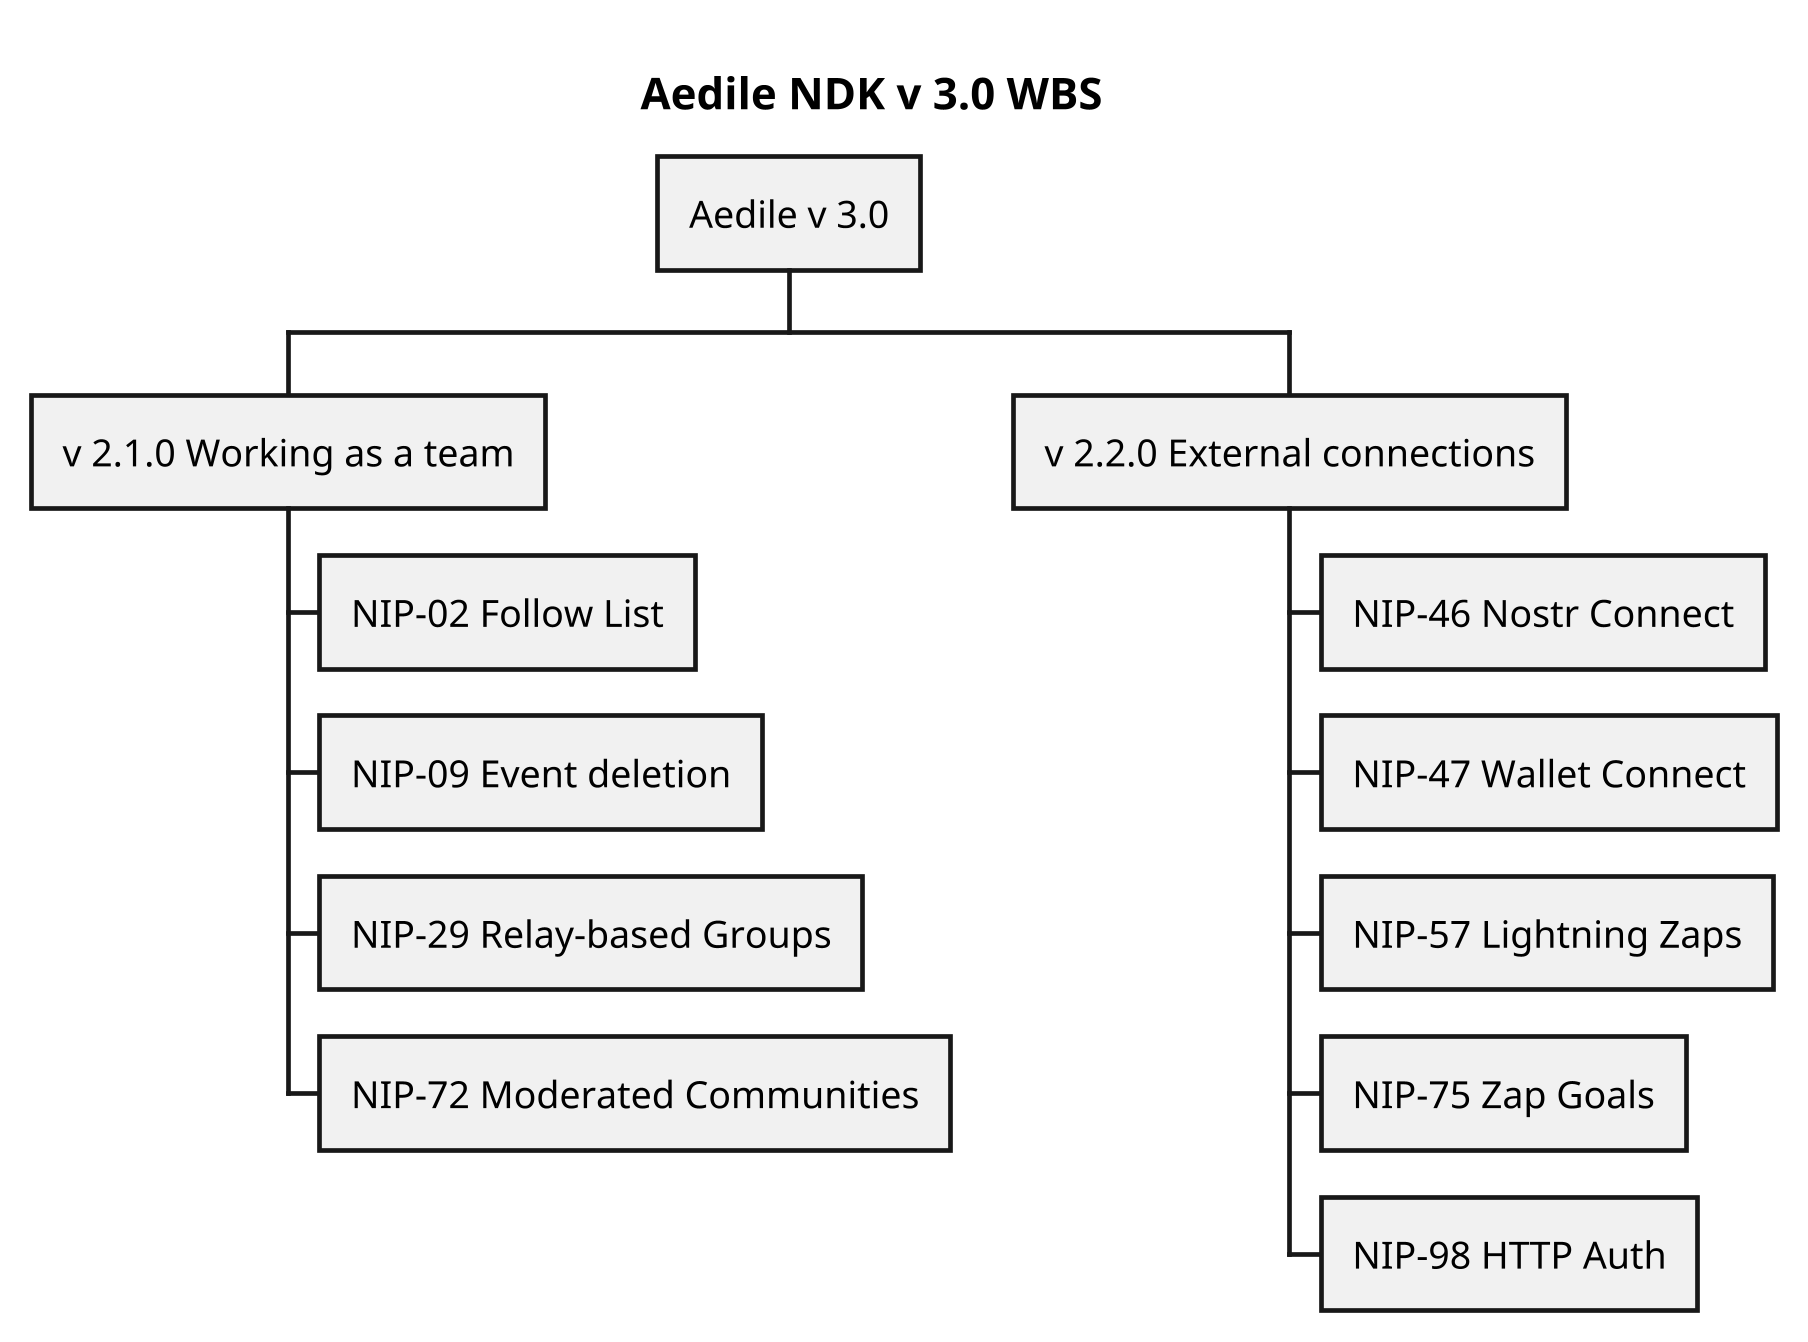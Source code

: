 @startwbs Aedile_v3.0_WBS

skinparam dpi 300
title Aedile NDK v 3.0 WBS

* Aedile v 3.0

** v 2.1.0 Working as a team
*** NIP-02 Follow List
*** NIP-09 Event deletion
*** NIP-29 Relay-based Groups
*** NIP-72 Moderated Communities

** v 2.2.0 External connections
*** NIP-46 Nostr Connect
*** NIP-47 Wallet Connect
*** NIP-57 Lightning Zaps
*** NIP-75 Zap Goals
*** NIP-98 HTTP Auth

@endwbs